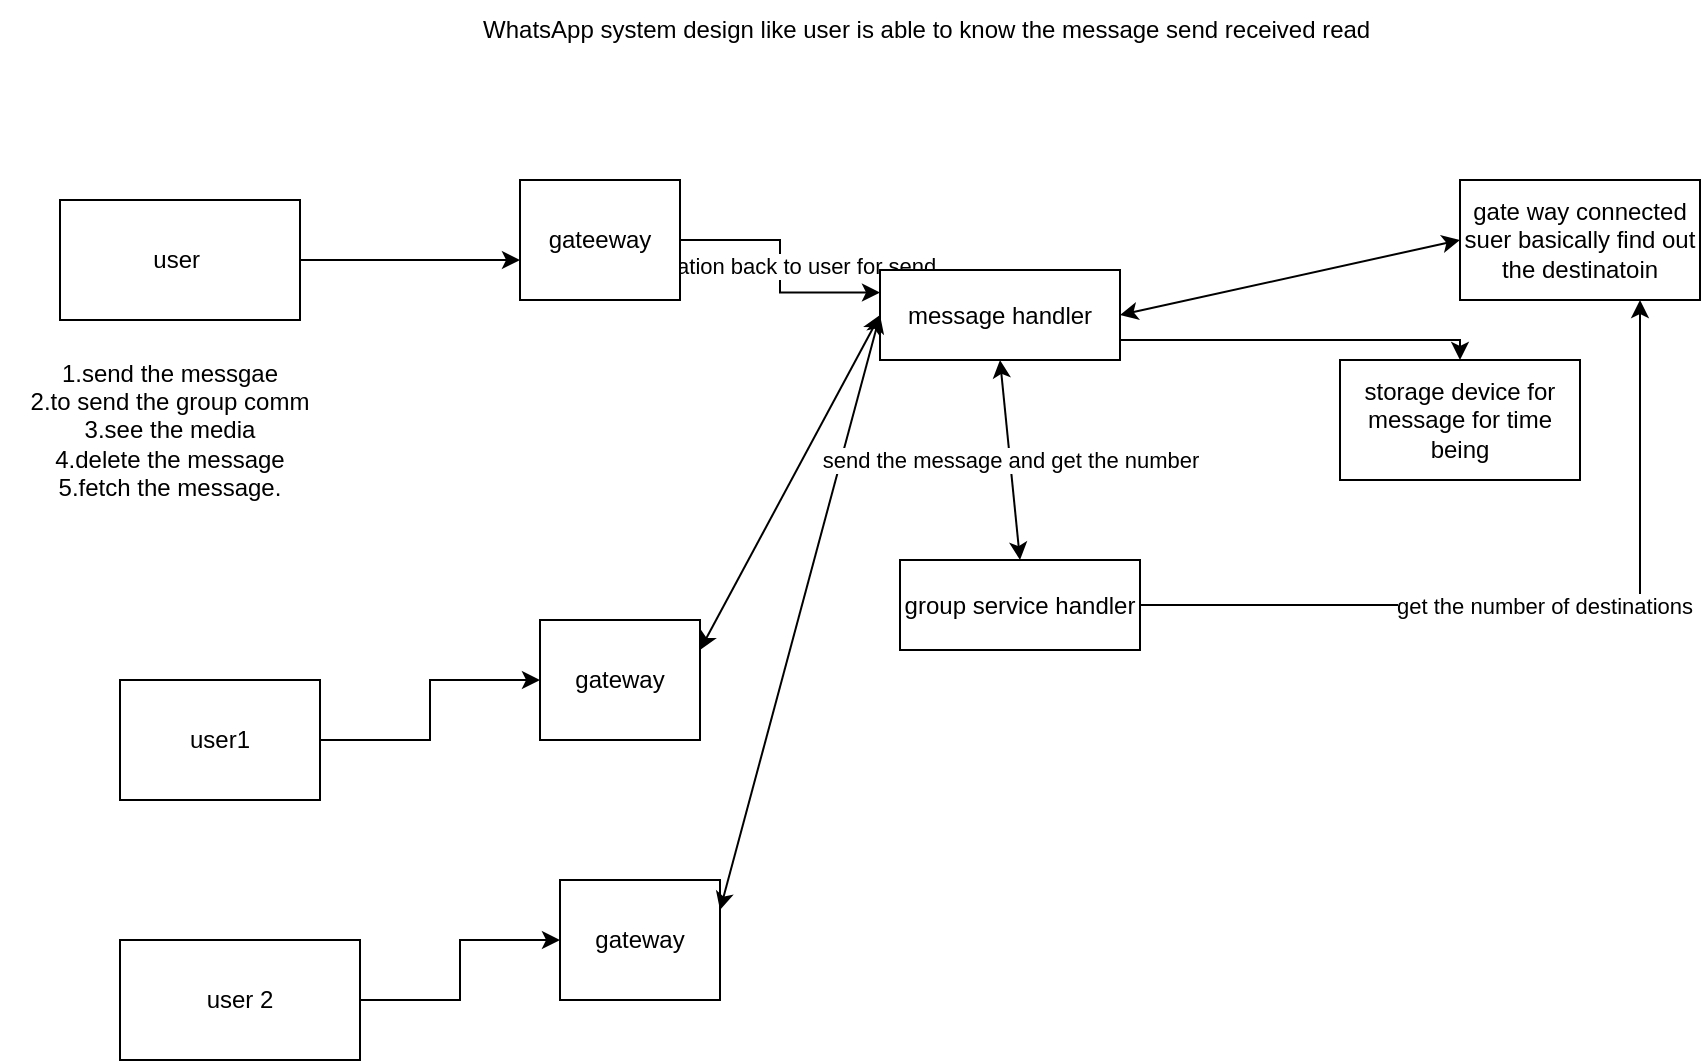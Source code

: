 <mxfile version="24.7.12">
  <diagram name="Page-1" id="9T3vobUqX5Muji9oLLn8">
    <mxGraphModel dx="911" dy="515" grid="1" gridSize="10" guides="1" tooltips="1" connect="1" arrows="1" fold="1" page="1" pageScale="1" pageWidth="850" pageHeight="1100" math="0" shadow="0">
      <root>
        <mxCell id="0" />
        <mxCell id="1" parent="0" />
        <mxCell id="RuSUz5CFWX7f8RPFKXfF-7" style="edgeStyle=orthogonalEdgeStyle;rounded=0;orthogonalLoop=1;jettySize=auto;html=1;" edge="1" parent="1" source="RuSUz5CFWX7f8RPFKXfF-1">
          <mxGeometry relative="1" as="geometry">
            <mxPoint x="270" y="140" as="targetPoint" />
          </mxGeometry>
        </mxCell>
        <mxCell id="RuSUz5CFWX7f8RPFKXfF-1" value="user&amp;nbsp;" style="rounded=0;whiteSpace=wrap;html=1;" vertex="1" parent="1">
          <mxGeometry x="40" y="110" width="120" height="60" as="geometry" />
        </mxCell>
        <mxCell id="RuSUz5CFWX7f8RPFKXfF-4" value="WhatsApp system design like user is able to know the message send received read&amp;nbsp;" style="text;html=1;align=center;verticalAlign=middle;whiteSpace=wrap;rounded=0;" vertex="1" parent="1">
          <mxGeometry x="240" y="10" width="470" height="30" as="geometry" />
        </mxCell>
        <mxCell id="RuSUz5CFWX7f8RPFKXfF-11" style="edgeStyle=orthogonalEdgeStyle;rounded=0;orthogonalLoop=1;jettySize=auto;html=1;" edge="1" parent="1" source="RuSUz5CFWX7f8RPFKXfF-5" target="RuSUz5CFWX7f8RPFKXfF-9">
          <mxGeometry relative="1" as="geometry" />
        </mxCell>
        <mxCell id="RuSUz5CFWX7f8RPFKXfF-5" value="user1&lt;span style=&quot;color: rgba(0, 0, 0, 0); font-family: monospace; font-size: 0px; text-align: start; text-wrap: nowrap;&quot;&gt;%3CmxGraphModel%3E%3Croot%3E%3CmxCell%20id%3D%220%22%2F%3E%3CmxCell%20id%3D%221%22%20parent%3D%220%22%2F%3E%3CmxCell%20id%3D%222%22%20value%3D%22user%26amp%3Bnbsp%3B%22%20style%3D%22rounded%3D0%3BwhiteSpace%3Dwrap%3Bhtml%3D1%3B%22%20vertex%3D%221%22%20parent%3D%221%22%3E%3CmxGeometry%20x%3D%2280%22%20y%3D%22110%22%20width%3D%22120%22%20height%3D%2260%22%20as%3D%22geometry%22%2F%3E%3C%2FmxCell%3E%3C%2Froot%3E%3C%2FmxGraphModel%3E&lt;/span&gt;" style="rounded=0;whiteSpace=wrap;html=1;" vertex="1" parent="1">
          <mxGeometry x="70" y="350" width="100" height="60" as="geometry" />
        </mxCell>
        <mxCell id="RuSUz5CFWX7f8RPFKXfF-12" style="edgeStyle=orthogonalEdgeStyle;rounded=0;orthogonalLoop=1;jettySize=auto;html=1;" edge="1" parent="1" source="RuSUz5CFWX7f8RPFKXfF-6" target="RuSUz5CFWX7f8RPFKXfF-10">
          <mxGeometry relative="1" as="geometry" />
        </mxCell>
        <mxCell id="RuSUz5CFWX7f8RPFKXfF-6" value="user 2" style="rounded=0;whiteSpace=wrap;html=1;" vertex="1" parent="1">
          <mxGeometry x="70" y="480" width="120" height="60" as="geometry" />
        </mxCell>
        <mxCell id="RuSUz5CFWX7f8RPFKXfF-16" value="notification back to user for send&amp;nbsp;" style="edgeStyle=orthogonalEdgeStyle;rounded=0;orthogonalLoop=1;jettySize=auto;html=1;entryX=0;entryY=0.25;entryDx=0;entryDy=0;" edge="1" parent="1" source="RuSUz5CFWX7f8RPFKXfF-8" target="RuSUz5CFWX7f8RPFKXfF-15">
          <mxGeometry relative="1" as="geometry" />
        </mxCell>
        <mxCell id="RuSUz5CFWX7f8RPFKXfF-8" value="gateeway" style="rounded=0;whiteSpace=wrap;html=1;" vertex="1" parent="1">
          <mxGeometry x="270" y="100" width="80" height="60" as="geometry" />
        </mxCell>
        <mxCell id="RuSUz5CFWX7f8RPFKXfF-9" value="gateway" style="rounded=0;whiteSpace=wrap;html=1;" vertex="1" parent="1">
          <mxGeometry x="280" y="320" width="80" height="60" as="geometry" />
        </mxCell>
        <mxCell id="RuSUz5CFWX7f8RPFKXfF-10" value="gateway" style="rounded=0;whiteSpace=wrap;html=1;" vertex="1" parent="1">
          <mxGeometry x="290" y="450" width="80" height="60" as="geometry" />
        </mxCell>
        <mxCell id="RuSUz5CFWX7f8RPFKXfF-13" style="edgeStyle=orthogonalEdgeStyle;rounded=0;orthogonalLoop=1;jettySize=auto;html=1;exitX=0.5;exitY=1;exitDx=0;exitDy=0;" edge="1" parent="1" source="RuSUz5CFWX7f8RPFKXfF-10" target="RuSUz5CFWX7f8RPFKXfF-10">
          <mxGeometry relative="1" as="geometry" />
        </mxCell>
        <mxCell id="RuSUz5CFWX7f8RPFKXfF-14" value="1.send the messgae&lt;div&gt;2.to send the group comm&lt;/div&gt;&lt;div&gt;3.see the media&lt;/div&gt;&lt;div&gt;4.delete the message&lt;/div&gt;&lt;div&gt;&lt;span style=&quot;background-color: initial;&quot;&gt;5.fetch the message.&lt;/span&gt;&lt;br&gt;&lt;/div&gt;" style="text;html=1;align=center;verticalAlign=middle;whiteSpace=wrap;rounded=0;" vertex="1" parent="1">
          <mxGeometry x="10" y="180" width="170" height="90" as="geometry" />
        </mxCell>
        <mxCell id="RuSUz5CFWX7f8RPFKXfF-31" style="edgeStyle=orthogonalEdgeStyle;rounded=0;orthogonalLoop=1;jettySize=auto;html=1;entryX=0.5;entryY=0;entryDx=0;entryDy=0;" edge="1" parent="1" source="RuSUz5CFWX7f8RPFKXfF-15" target="RuSUz5CFWX7f8RPFKXfF-27">
          <mxGeometry relative="1" as="geometry">
            <Array as="points">
              <mxPoint x="740" y="180" />
            </Array>
          </mxGeometry>
        </mxCell>
        <mxCell id="RuSUz5CFWX7f8RPFKXfF-15" value="message handler" style="rounded=0;whiteSpace=wrap;html=1;" vertex="1" parent="1">
          <mxGeometry x="450" y="145" width="120" height="45" as="geometry" />
        </mxCell>
        <mxCell id="RuSUz5CFWX7f8RPFKXfF-21" value="" style="endArrow=classic;startArrow=classic;html=1;rounded=0;entryX=0;entryY=0.5;entryDx=0;entryDy=0;exitX=1;exitY=0.25;exitDx=0;exitDy=0;" edge="1" parent="1" source="RuSUz5CFWX7f8RPFKXfF-10" target="RuSUz5CFWX7f8RPFKXfF-15">
          <mxGeometry width="50" height="50" relative="1" as="geometry">
            <mxPoint x="380" y="470" as="sourcePoint" />
            <mxPoint x="450" y="220" as="targetPoint" />
          </mxGeometry>
        </mxCell>
        <mxCell id="RuSUz5CFWX7f8RPFKXfF-22" value="" style="endArrow=classic;startArrow=classic;html=1;rounded=0;exitX=1;exitY=0.25;exitDx=0;exitDy=0;entryX=0;entryY=0.5;entryDx=0;entryDy=0;" edge="1" parent="1" source="RuSUz5CFWX7f8RPFKXfF-9" target="RuSUz5CFWX7f8RPFKXfF-15">
          <mxGeometry width="50" height="50" relative="1" as="geometry">
            <mxPoint x="400" y="270" as="sourcePoint" />
            <mxPoint x="450" y="220" as="targetPoint" />
          </mxGeometry>
        </mxCell>
        <mxCell id="RuSUz5CFWX7f8RPFKXfF-27" value="storage device for message for time being" style="rounded=0;whiteSpace=wrap;html=1;" vertex="1" parent="1">
          <mxGeometry x="680" y="190" width="120" height="60" as="geometry" />
        </mxCell>
        <mxCell id="RuSUz5CFWX7f8RPFKXfF-28" value="gate way connected suer basically find out the destinatoin" style="rounded=0;whiteSpace=wrap;html=1;" vertex="1" parent="1">
          <mxGeometry x="740" y="100" width="120" height="60" as="geometry" />
        </mxCell>
        <mxCell id="RuSUz5CFWX7f8RPFKXfF-30" value="" style="endArrow=classic;startArrow=classic;html=1;rounded=0;entryX=0;entryY=0.5;entryDx=0;entryDy=0;exitX=1;exitY=0.5;exitDx=0;exitDy=0;" edge="1" parent="1" source="RuSUz5CFWX7f8RPFKXfF-15" target="RuSUz5CFWX7f8RPFKXfF-28">
          <mxGeometry width="50" height="50" relative="1" as="geometry">
            <mxPoint x="370" y="350" as="sourcePoint" />
            <mxPoint x="420" y="300" as="targetPoint" />
          </mxGeometry>
        </mxCell>
        <mxCell id="RuSUz5CFWX7f8RPFKXfF-37" value="get the number of destinations" style="edgeStyle=orthogonalEdgeStyle;rounded=0;orthogonalLoop=1;jettySize=auto;html=1;entryX=0.75;entryY=1;entryDx=0;entryDy=0;" edge="1" parent="1" source="RuSUz5CFWX7f8RPFKXfF-33" target="RuSUz5CFWX7f8RPFKXfF-28">
          <mxGeometry relative="1" as="geometry">
            <mxPoint x="620" y="460.0" as="targetPoint" />
          </mxGeometry>
        </mxCell>
        <mxCell id="RuSUz5CFWX7f8RPFKXfF-33" value="group service handler" style="rounded=0;whiteSpace=wrap;html=1;" vertex="1" parent="1">
          <mxGeometry x="460" y="290" width="120" height="45" as="geometry" />
        </mxCell>
        <mxCell id="RuSUz5CFWX7f8RPFKXfF-35" value="send the message and get the number" style="endArrow=classic;startArrow=classic;html=1;rounded=0;entryX=0.5;entryY=1;entryDx=0;entryDy=0;exitX=0.5;exitY=0;exitDx=0;exitDy=0;" edge="1" parent="1" source="RuSUz5CFWX7f8RPFKXfF-33" target="RuSUz5CFWX7f8RPFKXfF-15">
          <mxGeometry width="50" height="50" relative="1" as="geometry">
            <mxPoint x="370" y="350" as="sourcePoint" />
            <mxPoint x="420" y="300" as="targetPoint" />
          </mxGeometry>
        </mxCell>
      </root>
    </mxGraphModel>
  </diagram>
</mxfile>
